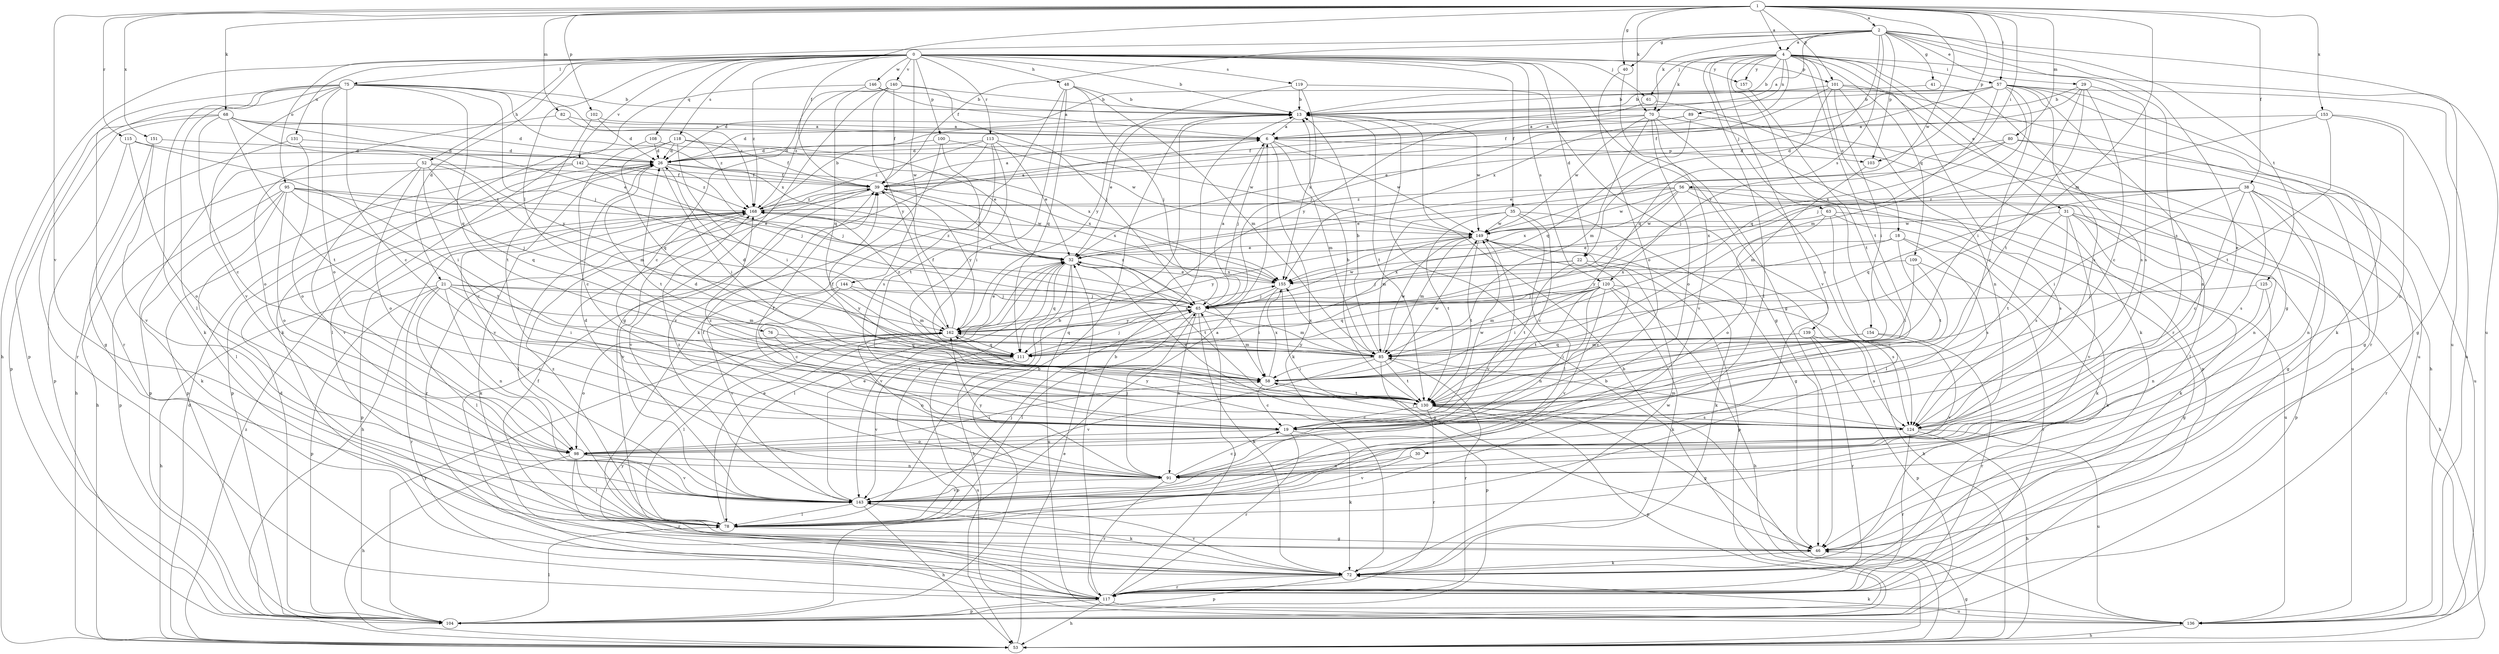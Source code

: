 strict digraph  {
0;
1;
2;
4;
6;
13;
18;
19;
21;
22;
26;
29;
30;
31;
32;
35;
38;
39;
40;
41;
46;
48;
52;
53;
56;
57;
58;
61;
63;
65;
68;
70;
72;
75;
76;
78;
80;
82;
85;
89;
91;
95;
98;
100;
101;
102;
103;
104;
108;
109;
111;
113;
115;
117;
118;
119;
120;
124;
125;
130;
131;
136;
139;
140;
142;
143;
144;
146;
149;
151;
153;
154;
155;
157;
162;
168;
0 -> 13  [label=b];
0 -> 21  [label=d];
0 -> 22  [label=d];
0 -> 35  [label=f];
0 -> 48  [label=h];
0 -> 52  [label=h];
0 -> 53  [label=h];
0 -> 61  [label=j];
0 -> 75  [label=l];
0 -> 76  [label=l];
0 -> 100  [label=p];
0 -> 101  [label=p];
0 -> 108  [label=q];
0 -> 113  [label=r];
0 -> 118  [label=s];
0 -> 119  [label=s];
0 -> 120  [label=s];
0 -> 131  [label=u];
0 -> 139  [label=v];
0 -> 140  [label=v];
0 -> 142  [label=v];
0 -> 144  [label=w];
0 -> 146  [label=w];
0 -> 157  [label=y];
0 -> 168  [label=z];
1 -> 2  [label=a];
1 -> 4  [label=a];
1 -> 38  [label=f];
1 -> 39  [label=f];
1 -> 40  [label=g];
1 -> 56  [label=i];
1 -> 57  [label=i];
1 -> 68  [label=k];
1 -> 70  [label=k];
1 -> 80  [label=m];
1 -> 82  [label=m];
1 -> 85  [label=m];
1 -> 101  [label=p];
1 -> 102  [label=p];
1 -> 103  [label=p];
1 -> 115  [label=r];
1 -> 143  [label=v];
1 -> 149  [label=w];
1 -> 151  [label=x];
1 -> 153  [label=x];
2 -> 4  [label=a];
2 -> 6  [label=a];
2 -> 22  [label=d];
2 -> 29  [label=e];
2 -> 30  [label=e];
2 -> 39  [label=f];
2 -> 40  [label=g];
2 -> 41  [label=g];
2 -> 70  [label=k];
2 -> 95  [label=o];
2 -> 103  [label=p];
2 -> 120  [label=s];
2 -> 124  [label=s];
2 -> 125  [label=t];
2 -> 136  [label=u];
4 -> 13  [label=b];
4 -> 18  [label=c];
4 -> 31  [label=e];
4 -> 46  [label=g];
4 -> 57  [label=i];
4 -> 61  [label=j];
4 -> 63  [label=j];
4 -> 70  [label=k];
4 -> 78  [label=l];
4 -> 89  [label=n];
4 -> 109  [label=q];
4 -> 117  [label=r];
4 -> 130  [label=t];
4 -> 136  [label=u];
4 -> 143  [label=v];
4 -> 154  [label=x];
4 -> 155  [label=x];
4 -> 157  [label=y];
6 -> 26  [label=d];
6 -> 65  [label=j];
6 -> 72  [label=k];
6 -> 85  [label=m];
6 -> 103  [label=p];
6 -> 149  [label=w];
13 -> 6  [label=a];
13 -> 32  [label=e];
13 -> 130  [label=t];
13 -> 149  [label=w];
18 -> 32  [label=e];
18 -> 72  [label=k];
18 -> 124  [label=s];
18 -> 130  [label=t];
18 -> 162  [label=y];
19 -> 39  [label=f];
19 -> 72  [label=k];
19 -> 98  [label=o];
19 -> 117  [label=r];
19 -> 149  [label=w];
21 -> 53  [label=h];
21 -> 58  [label=i];
21 -> 65  [label=j];
21 -> 78  [label=l];
21 -> 85  [label=m];
21 -> 91  [label=n];
21 -> 104  [label=p];
21 -> 117  [label=r];
21 -> 162  [label=y];
22 -> 19  [label=c];
22 -> 53  [label=h];
22 -> 65  [label=j];
22 -> 130  [label=t];
22 -> 155  [label=x];
26 -> 39  [label=f];
26 -> 58  [label=i];
26 -> 65  [label=j];
26 -> 104  [label=p];
26 -> 130  [label=t];
26 -> 143  [label=v];
26 -> 155  [label=x];
29 -> 13  [label=b];
29 -> 19  [label=c];
29 -> 39  [label=f];
29 -> 58  [label=i];
29 -> 124  [label=s];
29 -> 130  [label=t];
30 -> 91  [label=n];
30 -> 143  [label=v];
31 -> 53  [label=h];
31 -> 72  [label=k];
31 -> 104  [label=p];
31 -> 124  [label=s];
31 -> 130  [label=t];
31 -> 143  [label=v];
31 -> 149  [label=w];
32 -> 39  [label=f];
32 -> 53  [label=h];
32 -> 58  [label=i];
32 -> 78  [label=l];
32 -> 111  [label=q];
32 -> 130  [label=t];
32 -> 136  [label=u];
32 -> 143  [label=v];
32 -> 155  [label=x];
32 -> 168  [label=z];
35 -> 19  [label=c];
35 -> 46  [label=g];
35 -> 78  [label=l];
35 -> 85  [label=m];
35 -> 130  [label=t];
35 -> 149  [label=w];
38 -> 19  [label=c];
38 -> 46  [label=g];
38 -> 58  [label=i];
38 -> 91  [label=n];
38 -> 111  [label=q];
38 -> 117  [label=r];
38 -> 124  [label=s];
38 -> 155  [label=x];
38 -> 168  [label=z];
39 -> 6  [label=a];
39 -> 117  [label=r];
39 -> 143  [label=v];
39 -> 155  [label=x];
39 -> 162  [label=y];
39 -> 168  [label=z];
40 -> 46  [label=g];
40 -> 98  [label=o];
41 -> 13  [label=b];
41 -> 124  [label=s];
46 -> 72  [label=k];
48 -> 13  [label=b];
48 -> 65  [label=j];
48 -> 72  [label=k];
48 -> 85  [label=m];
48 -> 111  [label=q];
48 -> 130  [label=t];
52 -> 19  [label=c];
52 -> 39  [label=f];
52 -> 85  [label=m];
52 -> 98  [label=o];
52 -> 104  [label=p];
52 -> 111  [label=q];
52 -> 143  [label=v];
53 -> 13  [label=b];
53 -> 26  [label=d];
53 -> 32  [label=e];
53 -> 46  [label=g];
53 -> 168  [label=z];
56 -> 32  [label=e];
56 -> 65  [label=j];
56 -> 78  [label=l];
56 -> 91  [label=n];
56 -> 124  [label=s];
56 -> 149  [label=w];
56 -> 155  [label=x];
56 -> 168  [label=z];
57 -> 13  [label=b];
57 -> 19  [label=c];
57 -> 26  [label=d];
57 -> 32  [label=e];
57 -> 39  [label=f];
57 -> 72  [label=k];
57 -> 85  [label=m];
57 -> 91  [label=n];
57 -> 111  [label=q];
57 -> 117  [label=r];
57 -> 124  [label=s];
57 -> 136  [label=u];
58 -> 19  [label=c];
58 -> 39  [label=f];
58 -> 130  [label=t];
58 -> 149  [label=w];
58 -> 155  [label=x];
61 -> 72  [label=k];
61 -> 162  [label=y];
63 -> 72  [label=k];
63 -> 78  [label=l];
63 -> 98  [label=o];
63 -> 136  [label=u];
63 -> 149  [label=w];
65 -> 6  [label=a];
65 -> 72  [label=k];
65 -> 78  [label=l];
65 -> 85  [label=m];
65 -> 91  [label=n];
65 -> 111  [label=q];
65 -> 149  [label=w];
65 -> 162  [label=y];
65 -> 168  [label=z];
68 -> 6  [label=a];
68 -> 19  [label=c];
68 -> 26  [label=d];
68 -> 32  [label=e];
68 -> 104  [label=p];
68 -> 117  [label=r];
68 -> 130  [label=t];
68 -> 162  [label=y];
70 -> 6  [label=a];
70 -> 26  [label=d];
70 -> 85  [label=m];
70 -> 98  [label=o];
70 -> 104  [label=p];
70 -> 124  [label=s];
70 -> 143  [label=v];
70 -> 149  [label=w];
72 -> 39  [label=f];
72 -> 104  [label=p];
72 -> 117  [label=r];
72 -> 143  [label=v];
72 -> 149  [label=w];
75 -> 13  [label=b];
75 -> 19  [label=c];
75 -> 65  [label=j];
75 -> 72  [label=k];
75 -> 78  [label=l];
75 -> 98  [label=o];
75 -> 104  [label=p];
75 -> 111  [label=q];
75 -> 117  [label=r];
75 -> 143  [label=v];
75 -> 155  [label=x];
75 -> 168  [label=z];
76 -> 111  [label=q];
76 -> 130  [label=t];
78 -> 6  [label=a];
78 -> 13  [label=b];
78 -> 32  [label=e];
78 -> 46  [label=g];
78 -> 65  [label=j];
78 -> 168  [label=z];
80 -> 26  [label=d];
80 -> 32  [label=e];
80 -> 46  [label=g];
80 -> 65  [label=j];
80 -> 136  [label=u];
82 -> 6  [label=a];
82 -> 98  [label=o];
82 -> 168  [label=z];
85 -> 13  [label=b];
85 -> 58  [label=i];
85 -> 104  [label=p];
85 -> 117  [label=r];
85 -> 130  [label=t];
85 -> 143  [label=v];
85 -> 149  [label=w];
85 -> 155  [label=x];
85 -> 162  [label=y];
89 -> 6  [label=a];
89 -> 39  [label=f];
89 -> 111  [label=q];
89 -> 136  [label=u];
91 -> 19  [label=c];
91 -> 26  [label=d];
91 -> 39  [label=f];
91 -> 65  [label=j];
91 -> 117  [label=r];
91 -> 143  [label=v];
91 -> 162  [label=y];
91 -> 168  [label=z];
95 -> 32  [label=e];
95 -> 65  [label=j];
95 -> 72  [label=k];
95 -> 78  [label=l];
95 -> 98  [label=o];
95 -> 104  [label=p];
95 -> 130  [label=t];
95 -> 168  [label=z];
98 -> 53  [label=h];
98 -> 58  [label=i];
98 -> 78  [label=l];
98 -> 91  [label=n];
98 -> 117  [label=r];
98 -> 143  [label=v];
100 -> 26  [label=d];
100 -> 58  [label=i];
100 -> 143  [label=v];
100 -> 149  [label=w];
101 -> 13  [label=b];
101 -> 53  [label=h];
101 -> 58  [label=i];
101 -> 65  [label=j];
101 -> 91  [label=n];
101 -> 111  [label=q];
101 -> 136  [label=u];
102 -> 6  [label=a];
102 -> 26  [label=d];
102 -> 130  [label=t];
103 -> 85  [label=m];
104 -> 13  [label=b];
104 -> 26  [label=d];
104 -> 78  [label=l];
104 -> 162  [label=y];
108 -> 19  [label=c];
108 -> 26  [label=d];
108 -> 155  [label=x];
109 -> 19  [label=c];
109 -> 58  [label=i];
109 -> 117  [label=r];
109 -> 155  [label=x];
111 -> 26  [label=d];
111 -> 65  [label=j];
111 -> 104  [label=p];
111 -> 136  [label=u];
111 -> 143  [label=v];
113 -> 26  [label=d];
113 -> 32  [label=e];
113 -> 117  [label=r];
113 -> 124  [label=s];
113 -> 130  [label=t];
113 -> 149  [label=w];
113 -> 168  [label=z];
115 -> 26  [label=d];
115 -> 58  [label=i];
115 -> 98  [label=o];
115 -> 104  [label=p];
117 -> 13  [label=b];
117 -> 53  [label=h];
117 -> 65  [label=j];
117 -> 104  [label=p];
117 -> 136  [label=u];
117 -> 162  [label=y];
118 -> 26  [label=d];
118 -> 32  [label=e];
118 -> 39  [label=f];
118 -> 58  [label=i];
118 -> 78  [label=l];
118 -> 111  [label=q];
119 -> 13  [label=b];
119 -> 46  [label=g];
119 -> 155  [label=x];
119 -> 162  [label=y];
120 -> 53  [label=h];
120 -> 58  [label=i];
120 -> 65  [label=j];
120 -> 72  [label=k];
120 -> 85  [label=m];
120 -> 91  [label=n];
120 -> 111  [label=q];
120 -> 124  [label=s];
120 -> 130  [label=t];
120 -> 143  [label=v];
124 -> 32  [label=e];
124 -> 53  [label=h];
124 -> 58  [label=i];
124 -> 85  [label=m];
124 -> 117  [label=r];
124 -> 136  [label=u];
124 -> 162  [label=y];
124 -> 168  [label=z];
125 -> 46  [label=g];
125 -> 65  [label=j];
125 -> 91  [label=n];
130 -> 13  [label=b];
130 -> 19  [label=c];
130 -> 26  [label=d];
130 -> 46  [label=g];
130 -> 104  [label=p];
130 -> 117  [label=r];
130 -> 124  [label=s];
131 -> 26  [label=d];
131 -> 53  [label=h];
131 -> 98  [label=o];
136 -> 13  [label=b];
136 -> 53  [label=h];
136 -> 72  [label=k];
139 -> 85  [label=m];
139 -> 104  [label=p];
139 -> 117  [label=r];
139 -> 124  [label=s];
140 -> 13  [label=b];
140 -> 19  [label=c];
140 -> 39  [label=f];
140 -> 46  [label=g];
140 -> 65  [label=j];
140 -> 162  [label=y];
140 -> 168  [label=z];
142 -> 39  [label=f];
142 -> 53  [label=h];
142 -> 65  [label=j];
142 -> 104  [label=p];
142 -> 168  [label=z];
143 -> 32  [label=e];
143 -> 53  [label=h];
143 -> 72  [label=k];
143 -> 78  [label=l];
144 -> 19  [label=c];
144 -> 65  [label=j];
144 -> 85  [label=m];
144 -> 143  [label=v];
146 -> 6  [label=a];
146 -> 13  [label=b];
146 -> 72  [label=k];
146 -> 111  [label=q];
149 -> 32  [label=e];
149 -> 72  [label=k];
149 -> 85  [label=m];
149 -> 104  [label=p];
149 -> 130  [label=t];
149 -> 143  [label=v];
149 -> 162  [label=y];
151 -> 26  [label=d];
151 -> 46  [label=g];
151 -> 143  [label=v];
153 -> 6  [label=a];
153 -> 46  [label=g];
153 -> 65  [label=j];
153 -> 91  [label=n];
153 -> 130  [label=t];
154 -> 58  [label=i];
154 -> 111  [label=q];
154 -> 117  [label=r];
154 -> 143  [label=v];
155 -> 32  [label=e];
155 -> 46  [label=g];
155 -> 58  [label=i];
155 -> 65  [label=j];
157 -> 130  [label=t];
162 -> 32  [label=e];
162 -> 39  [label=f];
162 -> 78  [label=l];
162 -> 85  [label=m];
162 -> 91  [label=n];
162 -> 98  [label=o];
162 -> 111  [label=q];
162 -> 155  [label=x];
162 -> 168  [label=z];
168 -> 6  [label=a];
168 -> 13  [label=b];
168 -> 53  [label=h];
168 -> 72  [label=k];
168 -> 78  [label=l];
168 -> 104  [label=p];
168 -> 143  [label=v];
168 -> 149  [label=w];
}
